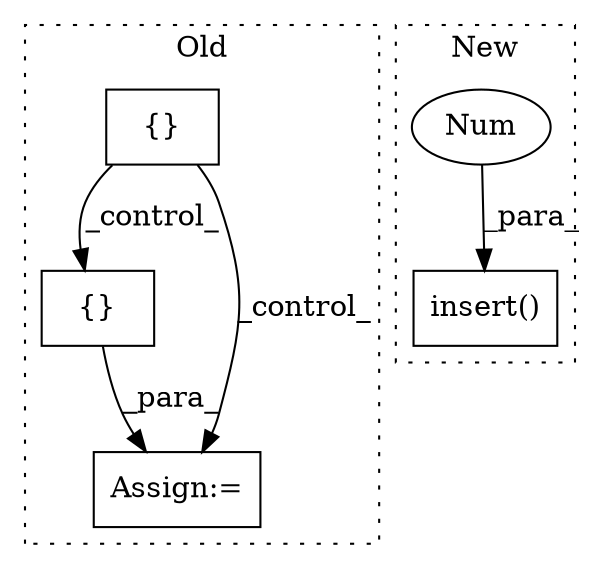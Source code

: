 digraph G {
subgraph cluster0 {
1 [label="{}" a="59" s="6480,6482" l="1,0" shape="box"];
4 [label="Assign:=" a="68" s="6476" l="4" shape="box"];
5 [label="{}" a="59" s="6423,6453" l="1,0" shape="box"];
label = "Old";
style="dotted";
}
subgraph cluster1 {
2 [label="insert()" a="75" s="6438,6454" l="12,1" shape="box"];
3 [label="Num" a="76" s="6450" l="1" shape="ellipse"];
label = "New";
style="dotted";
}
1 -> 4 [label="_para_"];
3 -> 2 [label="_para_"];
5 -> 1 [label="_control_"];
5 -> 4 [label="_control_"];
}